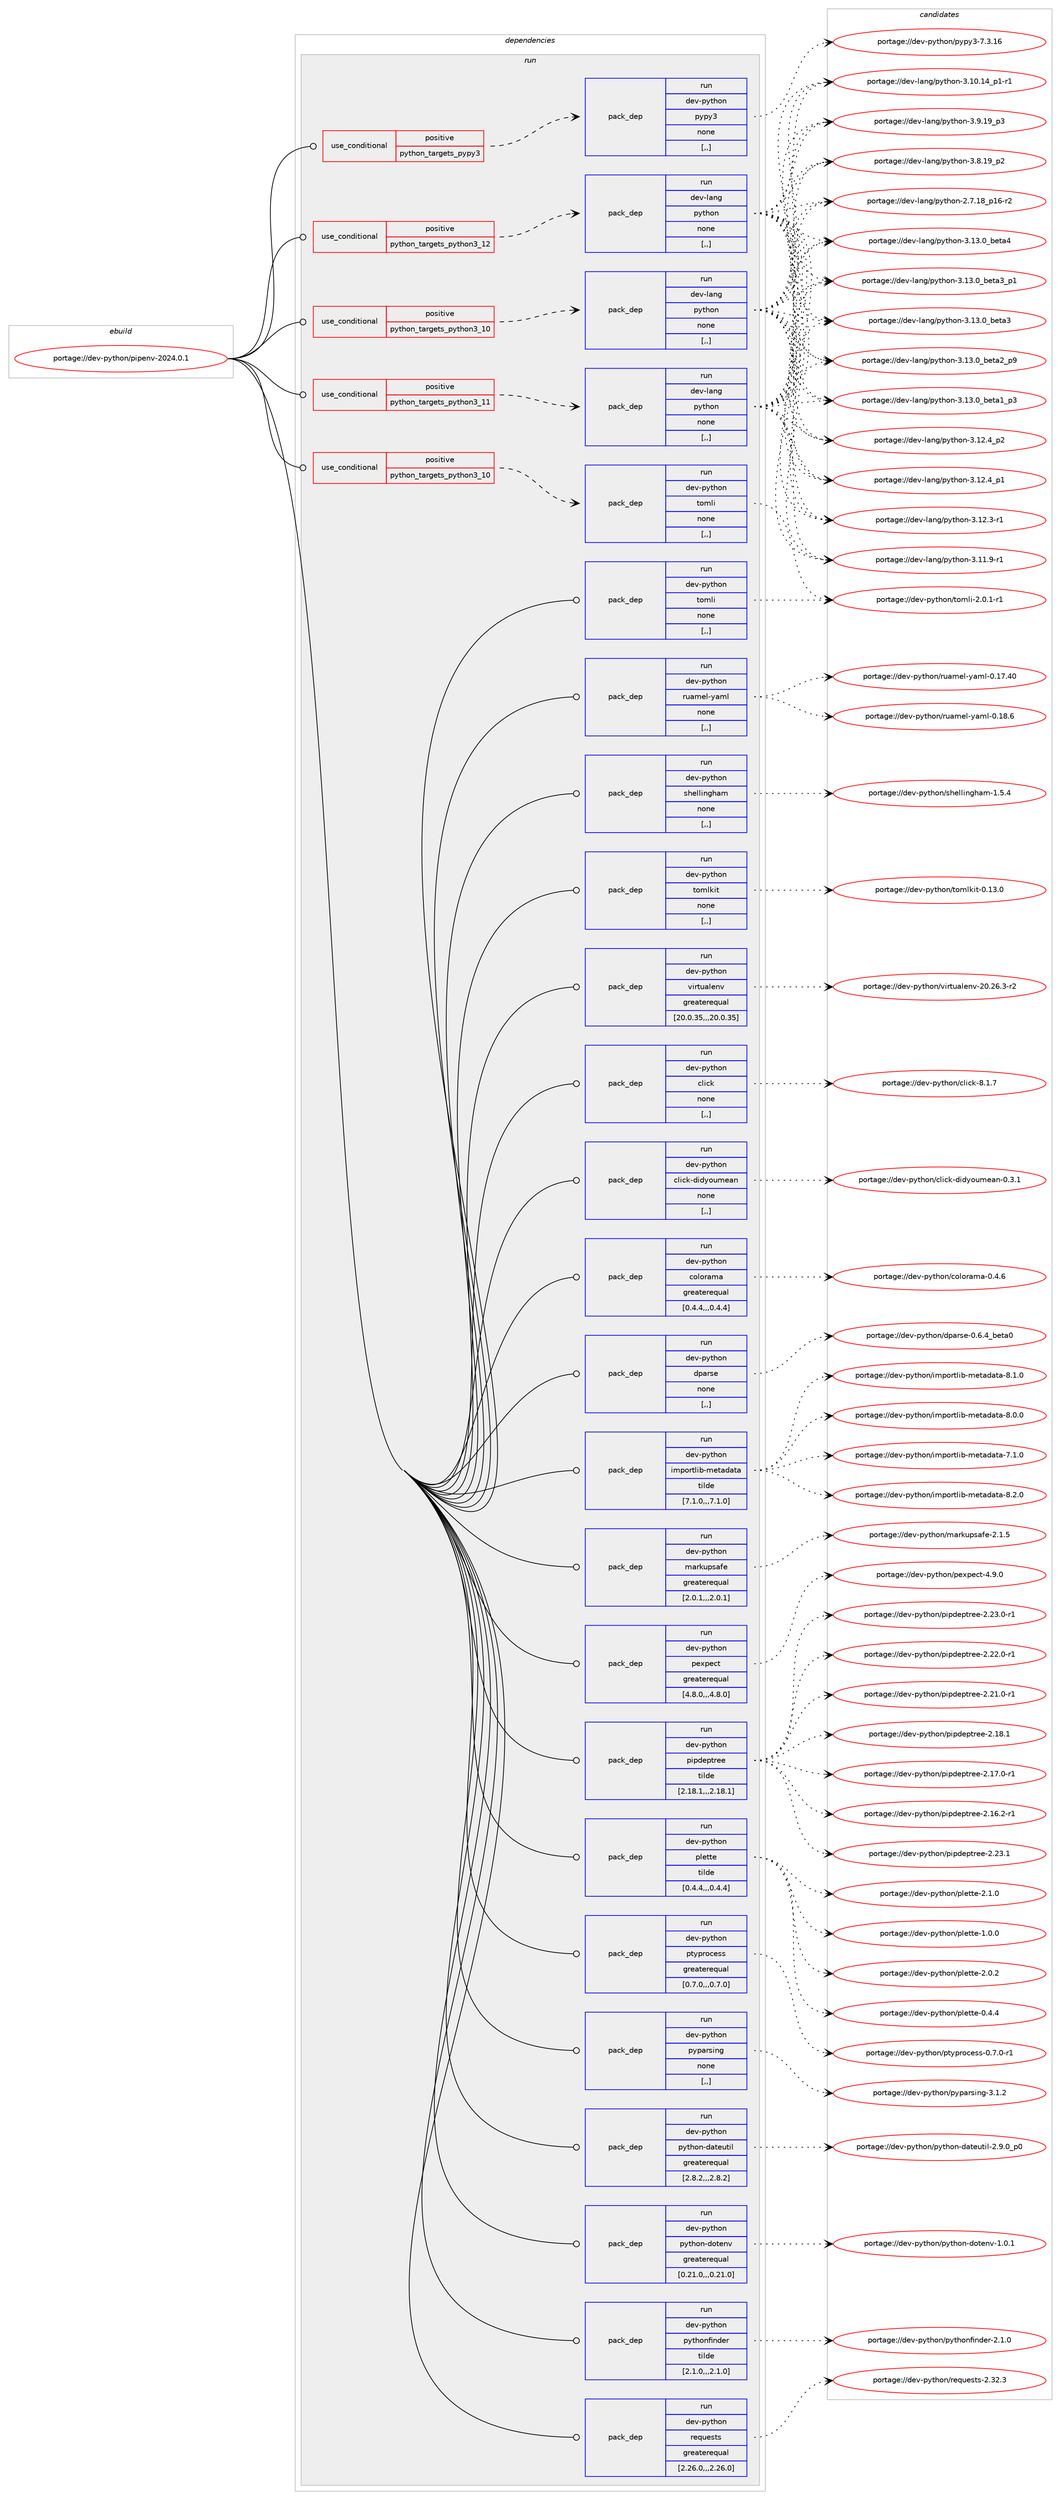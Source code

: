 digraph prolog {

# *************
# Graph options
# *************

newrank=true;
concentrate=true;
compound=true;
graph [rankdir=LR,fontname=Helvetica,fontsize=10,ranksep=1.5];#, ranksep=2.5, nodesep=0.2];
edge  [arrowhead=vee];
node  [fontname=Helvetica,fontsize=10];

# **********
# The ebuild
# **********

subgraph cluster_leftcol {
color=gray;
label=<<i>ebuild</i>>;
id [label="portage://dev-python/pipenv-2024.0.1", color=red, width=4, href="../dev-python/pipenv-2024.0.1.svg"];
}

# ****************
# The dependencies
# ****************

subgraph cluster_midcol {
color=gray;
label=<<i>dependencies</i>>;
subgraph cluster_compile {
fillcolor="#eeeeee";
style=filled;
label=<<i>compile</i>>;
}
subgraph cluster_compileandrun {
fillcolor="#eeeeee";
style=filled;
label=<<i>compile and run</i>>;
}
subgraph cluster_run {
fillcolor="#eeeeee";
style=filled;
label=<<i>run</i>>;
subgraph cond36135 {
dependency154809 [label=<<TABLE BORDER="0" CELLBORDER="1" CELLSPACING="0" CELLPADDING="4"><TR><TD ROWSPAN="3" CELLPADDING="10">use_conditional</TD></TR><TR><TD>positive</TD></TR><TR><TD>python_targets_pypy3</TD></TR></TABLE>>, shape=none, color=red];
subgraph pack117423 {
dependency154810 [label=<<TABLE BORDER="0" CELLBORDER="1" CELLSPACING="0" CELLPADDING="4" WIDTH="220"><TR><TD ROWSPAN="6" CELLPADDING="30">pack_dep</TD></TR><TR><TD WIDTH="110">run</TD></TR><TR><TD>dev-python</TD></TR><TR><TD>pypy3</TD></TR><TR><TD>none</TD></TR><TR><TD>[,,]</TD></TR></TABLE>>, shape=none, color=blue];
}
dependency154809:e -> dependency154810:w [weight=20,style="dashed",arrowhead="vee"];
}
id:e -> dependency154809:w [weight=20,style="solid",arrowhead="odot"];
subgraph cond36136 {
dependency154811 [label=<<TABLE BORDER="0" CELLBORDER="1" CELLSPACING="0" CELLPADDING="4"><TR><TD ROWSPAN="3" CELLPADDING="10">use_conditional</TD></TR><TR><TD>positive</TD></TR><TR><TD>python_targets_python3_10</TD></TR></TABLE>>, shape=none, color=red];
subgraph pack117424 {
dependency154812 [label=<<TABLE BORDER="0" CELLBORDER="1" CELLSPACING="0" CELLPADDING="4" WIDTH="220"><TR><TD ROWSPAN="6" CELLPADDING="30">pack_dep</TD></TR><TR><TD WIDTH="110">run</TD></TR><TR><TD>dev-lang</TD></TR><TR><TD>python</TD></TR><TR><TD>none</TD></TR><TR><TD>[,,]</TD></TR></TABLE>>, shape=none, color=blue];
}
dependency154811:e -> dependency154812:w [weight=20,style="dashed",arrowhead="vee"];
}
id:e -> dependency154811:w [weight=20,style="solid",arrowhead="odot"];
subgraph cond36137 {
dependency154813 [label=<<TABLE BORDER="0" CELLBORDER="1" CELLSPACING="0" CELLPADDING="4"><TR><TD ROWSPAN="3" CELLPADDING="10">use_conditional</TD></TR><TR><TD>positive</TD></TR><TR><TD>python_targets_python3_10</TD></TR></TABLE>>, shape=none, color=red];
subgraph pack117425 {
dependency154814 [label=<<TABLE BORDER="0" CELLBORDER="1" CELLSPACING="0" CELLPADDING="4" WIDTH="220"><TR><TD ROWSPAN="6" CELLPADDING="30">pack_dep</TD></TR><TR><TD WIDTH="110">run</TD></TR><TR><TD>dev-python</TD></TR><TR><TD>tomli</TD></TR><TR><TD>none</TD></TR><TR><TD>[,,]</TD></TR></TABLE>>, shape=none, color=blue];
}
dependency154813:e -> dependency154814:w [weight=20,style="dashed",arrowhead="vee"];
}
id:e -> dependency154813:w [weight=20,style="solid",arrowhead="odot"];
subgraph cond36138 {
dependency154815 [label=<<TABLE BORDER="0" CELLBORDER="1" CELLSPACING="0" CELLPADDING="4"><TR><TD ROWSPAN="3" CELLPADDING="10">use_conditional</TD></TR><TR><TD>positive</TD></TR><TR><TD>python_targets_python3_11</TD></TR></TABLE>>, shape=none, color=red];
subgraph pack117426 {
dependency154816 [label=<<TABLE BORDER="0" CELLBORDER="1" CELLSPACING="0" CELLPADDING="4" WIDTH="220"><TR><TD ROWSPAN="6" CELLPADDING="30">pack_dep</TD></TR><TR><TD WIDTH="110">run</TD></TR><TR><TD>dev-lang</TD></TR><TR><TD>python</TD></TR><TR><TD>none</TD></TR><TR><TD>[,,]</TD></TR></TABLE>>, shape=none, color=blue];
}
dependency154815:e -> dependency154816:w [weight=20,style="dashed",arrowhead="vee"];
}
id:e -> dependency154815:w [weight=20,style="solid",arrowhead="odot"];
subgraph cond36139 {
dependency154817 [label=<<TABLE BORDER="0" CELLBORDER="1" CELLSPACING="0" CELLPADDING="4"><TR><TD ROWSPAN="3" CELLPADDING="10">use_conditional</TD></TR><TR><TD>positive</TD></TR><TR><TD>python_targets_python3_12</TD></TR></TABLE>>, shape=none, color=red];
subgraph pack117427 {
dependency154818 [label=<<TABLE BORDER="0" CELLBORDER="1" CELLSPACING="0" CELLPADDING="4" WIDTH="220"><TR><TD ROWSPAN="6" CELLPADDING="30">pack_dep</TD></TR><TR><TD WIDTH="110">run</TD></TR><TR><TD>dev-lang</TD></TR><TR><TD>python</TD></TR><TR><TD>none</TD></TR><TR><TD>[,,]</TD></TR></TABLE>>, shape=none, color=blue];
}
dependency154817:e -> dependency154818:w [weight=20,style="dashed",arrowhead="vee"];
}
id:e -> dependency154817:w [weight=20,style="solid",arrowhead="odot"];
subgraph pack117428 {
dependency154819 [label=<<TABLE BORDER="0" CELLBORDER="1" CELLSPACING="0" CELLPADDING="4" WIDTH="220"><TR><TD ROWSPAN="6" CELLPADDING="30">pack_dep</TD></TR><TR><TD WIDTH="110">run</TD></TR><TR><TD>dev-python</TD></TR><TR><TD>click</TD></TR><TR><TD>none</TD></TR><TR><TD>[,,]</TD></TR></TABLE>>, shape=none, color=blue];
}
id:e -> dependency154819:w [weight=20,style="solid",arrowhead="odot"];
subgraph pack117429 {
dependency154820 [label=<<TABLE BORDER="0" CELLBORDER="1" CELLSPACING="0" CELLPADDING="4" WIDTH="220"><TR><TD ROWSPAN="6" CELLPADDING="30">pack_dep</TD></TR><TR><TD WIDTH="110">run</TD></TR><TR><TD>dev-python</TD></TR><TR><TD>click-didyoumean</TD></TR><TR><TD>none</TD></TR><TR><TD>[,,]</TD></TR></TABLE>>, shape=none, color=blue];
}
id:e -> dependency154820:w [weight=20,style="solid",arrowhead="odot"];
subgraph pack117430 {
dependency154821 [label=<<TABLE BORDER="0" CELLBORDER="1" CELLSPACING="0" CELLPADDING="4" WIDTH="220"><TR><TD ROWSPAN="6" CELLPADDING="30">pack_dep</TD></TR><TR><TD WIDTH="110">run</TD></TR><TR><TD>dev-python</TD></TR><TR><TD>colorama</TD></TR><TR><TD>greaterequal</TD></TR><TR><TD>[0.4.4,,,0.4.4]</TD></TR></TABLE>>, shape=none, color=blue];
}
id:e -> dependency154821:w [weight=20,style="solid",arrowhead="odot"];
subgraph pack117431 {
dependency154822 [label=<<TABLE BORDER="0" CELLBORDER="1" CELLSPACING="0" CELLPADDING="4" WIDTH="220"><TR><TD ROWSPAN="6" CELLPADDING="30">pack_dep</TD></TR><TR><TD WIDTH="110">run</TD></TR><TR><TD>dev-python</TD></TR><TR><TD>dparse</TD></TR><TR><TD>none</TD></TR><TR><TD>[,,]</TD></TR></TABLE>>, shape=none, color=blue];
}
id:e -> dependency154822:w [weight=20,style="solid",arrowhead="odot"];
subgraph pack117432 {
dependency154823 [label=<<TABLE BORDER="0" CELLBORDER="1" CELLSPACING="0" CELLPADDING="4" WIDTH="220"><TR><TD ROWSPAN="6" CELLPADDING="30">pack_dep</TD></TR><TR><TD WIDTH="110">run</TD></TR><TR><TD>dev-python</TD></TR><TR><TD>importlib-metadata</TD></TR><TR><TD>tilde</TD></TR><TR><TD>[7.1.0,,,7.1.0]</TD></TR></TABLE>>, shape=none, color=blue];
}
id:e -> dependency154823:w [weight=20,style="solid",arrowhead="odot"];
subgraph pack117433 {
dependency154824 [label=<<TABLE BORDER="0" CELLBORDER="1" CELLSPACING="0" CELLPADDING="4" WIDTH="220"><TR><TD ROWSPAN="6" CELLPADDING="30">pack_dep</TD></TR><TR><TD WIDTH="110">run</TD></TR><TR><TD>dev-python</TD></TR><TR><TD>markupsafe</TD></TR><TR><TD>greaterequal</TD></TR><TR><TD>[2.0.1,,,2.0.1]</TD></TR></TABLE>>, shape=none, color=blue];
}
id:e -> dependency154824:w [weight=20,style="solid",arrowhead="odot"];
subgraph pack117434 {
dependency154825 [label=<<TABLE BORDER="0" CELLBORDER="1" CELLSPACING="0" CELLPADDING="4" WIDTH="220"><TR><TD ROWSPAN="6" CELLPADDING="30">pack_dep</TD></TR><TR><TD WIDTH="110">run</TD></TR><TR><TD>dev-python</TD></TR><TR><TD>pexpect</TD></TR><TR><TD>greaterequal</TD></TR><TR><TD>[4.8.0,,,4.8.0]</TD></TR></TABLE>>, shape=none, color=blue];
}
id:e -> dependency154825:w [weight=20,style="solid",arrowhead="odot"];
subgraph pack117435 {
dependency154826 [label=<<TABLE BORDER="0" CELLBORDER="1" CELLSPACING="0" CELLPADDING="4" WIDTH="220"><TR><TD ROWSPAN="6" CELLPADDING="30">pack_dep</TD></TR><TR><TD WIDTH="110">run</TD></TR><TR><TD>dev-python</TD></TR><TR><TD>pipdeptree</TD></TR><TR><TD>tilde</TD></TR><TR><TD>[2.18.1,,,2.18.1]</TD></TR></TABLE>>, shape=none, color=blue];
}
id:e -> dependency154826:w [weight=20,style="solid",arrowhead="odot"];
subgraph pack117436 {
dependency154827 [label=<<TABLE BORDER="0" CELLBORDER="1" CELLSPACING="0" CELLPADDING="4" WIDTH="220"><TR><TD ROWSPAN="6" CELLPADDING="30">pack_dep</TD></TR><TR><TD WIDTH="110">run</TD></TR><TR><TD>dev-python</TD></TR><TR><TD>plette</TD></TR><TR><TD>tilde</TD></TR><TR><TD>[0.4.4,,,0.4.4]</TD></TR></TABLE>>, shape=none, color=blue];
}
id:e -> dependency154827:w [weight=20,style="solid",arrowhead="odot"];
subgraph pack117437 {
dependency154828 [label=<<TABLE BORDER="0" CELLBORDER="1" CELLSPACING="0" CELLPADDING="4" WIDTH="220"><TR><TD ROWSPAN="6" CELLPADDING="30">pack_dep</TD></TR><TR><TD WIDTH="110">run</TD></TR><TR><TD>dev-python</TD></TR><TR><TD>ptyprocess</TD></TR><TR><TD>greaterequal</TD></TR><TR><TD>[0.7.0,,,0.7.0]</TD></TR></TABLE>>, shape=none, color=blue];
}
id:e -> dependency154828:w [weight=20,style="solid",arrowhead="odot"];
subgraph pack117438 {
dependency154829 [label=<<TABLE BORDER="0" CELLBORDER="1" CELLSPACING="0" CELLPADDING="4" WIDTH="220"><TR><TD ROWSPAN="6" CELLPADDING="30">pack_dep</TD></TR><TR><TD WIDTH="110">run</TD></TR><TR><TD>dev-python</TD></TR><TR><TD>pyparsing</TD></TR><TR><TD>none</TD></TR><TR><TD>[,,]</TD></TR></TABLE>>, shape=none, color=blue];
}
id:e -> dependency154829:w [weight=20,style="solid",arrowhead="odot"];
subgraph pack117439 {
dependency154830 [label=<<TABLE BORDER="0" CELLBORDER="1" CELLSPACING="0" CELLPADDING="4" WIDTH="220"><TR><TD ROWSPAN="6" CELLPADDING="30">pack_dep</TD></TR><TR><TD WIDTH="110">run</TD></TR><TR><TD>dev-python</TD></TR><TR><TD>python-dateutil</TD></TR><TR><TD>greaterequal</TD></TR><TR><TD>[2.8.2,,,2.8.2]</TD></TR></TABLE>>, shape=none, color=blue];
}
id:e -> dependency154830:w [weight=20,style="solid",arrowhead="odot"];
subgraph pack117440 {
dependency154831 [label=<<TABLE BORDER="0" CELLBORDER="1" CELLSPACING="0" CELLPADDING="4" WIDTH="220"><TR><TD ROWSPAN="6" CELLPADDING="30">pack_dep</TD></TR><TR><TD WIDTH="110">run</TD></TR><TR><TD>dev-python</TD></TR><TR><TD>python-dotenv</TD></TR><TR><TD>greaterequal</TD></TR><TR><TD>[0.21.0,,,0.21.0]</TD></TR></TABLE>>, shape=none, color=blue];
}
id:e -> dependency154831:w [weight=20,style="solid",arrowhead="odot"];
subgraph pack117441 {
dependency154832 [label=<<TABLE BORDER="0" CELLBORDER="1" CELLSPACING="0" CELLPADDING="4" WIDTH="220"><TR><TD ROWSPAN="6" CELLPADDING="30">pack_dep</TD></TR><TR><TD WIDTH="110">run</TD></TR><TR><TD>dev-python</TD></TR><TR><TD>pythonfinder</TD></TR><TR><TD>tilde</TD></TR><TR><TD>[2.1.0,,,2.1.0]</TD></TR></TABLE>>, shape=none, color=blue];
}
id:e -> dependency154832:w [weight=20,style="solid",arrowhead="odot"];
subgraph pack117442 {
dependency154833 [label=<<TABLE BORDER="0" CELLBORDER="1" CELLSPACING="0" CELLPADDING="4" WIDTH="220"><TR><TD ROWSPAN="6" CELLPADDING="30">pack_dep</TD></TR><TR><TD WIDTH="110">run</TD></TR><TR><TD>dev-python</TD></TR><TR><TD>requests</TD></TR><TR><TD>greaterequal</TD></TR><TR><TD>[2.26.0,,,2.26.0]</TD></TR></TABLE>>, shape=none, color=blue];
}
id:e -> dependency154833:w [weight=20,style="solid",arrowhead="odot"];
subgraph pack117443 {
dependency154834 [label=<<TABLE BORDER="0" CELLBORDER="1" CELLSPACING="0" CELLPADDING="4" WIDTH="220"><TR><TD ROWSPAN="6" CELLPADDING="30">pack_dep</TD></TR><TR><TD WIDTH="110">run</TD></TR><TR><TD>dev-python</TD></TR><TR><TD>ruamel-yaml</TD></TR><TR><TD>none</TD></TR><TR><TD>[,,]</TD></TR></TABLE>>, shape=none, color=blue];
}
id:e -> dependency154834:w [weight=20,style="solid",arrowhead="odot"];
subgraph pack117444 {
dependency154835 [label=<<TABLE BORDER="0" CELLBORDER="1" CELLSPACING="0" CELLPADDING="4" WIDTH="220"><TR><TD ROWSPAN="6" CELLPADDING="30">pack_dep</TD></TR><TR><TD WIDTH="110">run</TD></TR><TR><TD>dev-python</TD></TR><TR><TD>shellingham</TD></TR><TR><TD>none</TD></TR><TR><TD>[,,]</TD></TR></TABLE>>, shape=none, color=blue];
}
id:e -> dependency154835:w [weight=20,style="solid",arrowhead="odot"];
subgraph pack117445 {
dependency154836 [label=<<TABLE BORDER="0" CELLBORDER="1" CELLSPACING="0" CELLPADDING="4" WIDTH="220"><TR><TD ROWSPAN="6" CELLPADDING="30">pack_dep</TD></TR><TR><TD WIDTH="110">run</TD></TR><TR><TD>dev-python</TD></TR><TR><TD>tomli</TD></TR><TR><TD>none</TD></TR><TR><TD>[,,]</TD></TR></TABLE>>, shape=none, color=blue];
}
id:e -> dependency154836:w [weight=20,style="solid",arrowhead="odot"];
subgraph pack117446 {
dependency154837 [label=<<TABLE BORDER="0" CELLBORDER="1" CELLSPACING="0" CELLPADDING="4" WIDTH="220"><TR><TD ROWSPAN="6" CELLPADDING="30">pack_dep</TD></TR><TR><TD WIDTH="110">run</TD></TR><TR><TD>dev-python</TD></TR><TR><TD>tomlkit</TD></TR><TR><TD>none</TD></TR><TR><TD>[,,]</TD></TR></TABLE>>, shape=none, color=blue];
}
id:e -> dependency154837:w [weight=20,style="solid",arrowhead="odot"];
subgraph pack117447 {
dependency154838 [label=<<TABLE BORDER="0" CELLBORDER="1" CELLSPACING="0" CELLPADDING="4" WIDTH="220"><TR><TD ROWSPAN="6" CELLPADDING="30">pack_dep</TD></TR><TR><TD WIDTH="110">run</TD></TR><TR><TD>dev-python</TD></TR><TR><TD>virtualenv</TD></TR><TR><TD>greaterequal</TD></TR><TR><TD>[20.0.35,,,20.0.35]</TD></TR></TABLE>>, shape=none, color=blue];
}
id:e -> dependency154838:w [weight=20,style="solid",arrowhead="odot"];
}
}

# **************
# The candidates
# **************

subgraph cluster_choices {
rank=same;
color=gray;
label=<<i>candidates</i>>;

subgraph choice117423 {
color=black;
nodesep=1;
choice10010111845112121116104111110471121211121215145554651464954 [label="portage://dev-python/pypy3-7.3.16", color=red, width=4,href="../dev-python/pypy3-7.3.16.svg"];
dependency154810:e -> choice10010111845112121116104111110471121211121215145554651464954:w [style=dotted,weight="100"];
}
subgraph choice117424 {
color=black;
nodesep=1;
choice1001011184510897110103471121211161041111104551464951464895981011169752 [label="portage://dev-lang/python-3.13.0_beta4", color=red, width=4,href="../dev-lang/python-3.13.0_beta4.svg"];
choice10010111845108971101034711212111610411111045514649514648959810111697519511249 [label="portage://dev-lang/python-3.13.0_beta3_p1", color=red, width=4,href="../dev-lang/python-3.13.0_beta3_p1.svg"];
choice1001011184510897110103471121211161041111104551464951464895981011169751 [label="portage://dev-lang/python-3.13.0_beta3", color=red, width=4,href="../dev-lang/python-3.13.0_beta3.svg"];
choice10010111845108971101034711212111610411111045514649514648959810111697509511257 [label="portage://dev-lang/python-3.13.0_beta2_p9", color=red, width=4,href="../dev-lang/python-3.13.0_beta2_p9.svg"];
choice10010111845108971101034711212111610411111045514649514648959810111697499511251 [label="portage://dev-lang/python-3.13.0_beta1_p3", color=red, width=4,href="../dev-lang/python-3.13.0_beta1_p3.svg"];
choice100101118451089711010347112121116104111110455146495046529511250 [label="portage://dev-lang/python-3.12.4_p2", color=red, width=4,href="../dev-lang/python-3.12.4_p2.svg"];
choice100101118451089711010347112121116104111110455146495046529511249 [label="portage://dev-lang/python-3.12.4_p1", color=red, width=4,href="../dev-lang/python-3.12.4_p1.svg"];
choice100101118451089711010347112121116104111110455146495046514511449 [label="portage://dev-lang/python-3.12.3-r1", color=red, width=4,href="../dev-lang/python-3.12.3-r1.svg"];
choice100101118451089711010347112121116104111110455146494946574511449 [label="portage://dev-lang/python-3.11.9-r1", color=red, width=4,href="../dev-lang/python-3.11.9-r1.svg"];
choice100101118451089711010347112121116104111110455146494846495295112494511449 [label="portage://dev-lang/python-3.10.14_p1-r1", color=red, width=4,href="../dev-lang/python-3.10.14_p1-r1.svg"];
choice100101118451089711010347112121116104111110455146574649579511251 [label="portage://dev-lang/python-3.9.19_p3", color=red, width=4,href="../dev-lang/python-3.9.19_p3.svg"];
choice100101118451089711010347112121116104111110455146564649579511250 [label="portage://dev-lang/python-3.8.19_p2", color=red, width=4,href="../dev-lang/python-3.8.19_p2.svg"];
choice100101118451089711010347112121116104111110455046554649569511249544511450 [label="portage://dev-lang/python-2.7.18_p16-r2", color=red, width=4,href="../dev-lang/python-2.7.18_p16-r2.svg"];
dependency154812:e -> choice1001011184510897110103471121211161041111104551464951464895981011169752:w [style=dotted,weight="100"];
dependency154812:e -> choice10010111845108971101034711212111610411111045514649514648959810111697519511249:w [style=dotted,weight="100"];
dependency154812:e -> choice1001011184510897110103471121211161041111104551464951464895981011169751:w [style=dotted,weight="100"];
dependency154812:e -> choice10010111845108971101034711212111610411111045514649514648959810111697509511257:w [style=dotted,weight="100"];
dependency154812:e -> choice10010111845108971101034711212111610411111045514649514648959810111697499511251:w [style=dotted,weight="100"];
dependency154812:e -> choice100101118451089711010347112121116104111110455146495046529511250:w [style=dotted,weight="100"];
dependency154812:e -> choice100101118451089711010347112121116104111110455146495046529511249:w [style=dotted,weight="100"];
dependency154812:e -> choice100101118451089711010347112121116104111110455146495046514511449:w [style=dotted,weight="100"];
dependency154812:e -> choice100101118451089711010347112121116104111110455146494946574511449:w [style=dotted,weight="100"];
dependency154812:e -> choice100101118451089711010347112121116104111110455146494846495295112494511449:w [style=dotted,weight="100"];
dependency154812:e -> choice100101118451089711010347112121116104111110455146574649579511251:w [style=dotted,weight="100"];
dependency154812:e -> choice100101118451089711010347112121116104111110455146564649579511250:w [style=dotted,weight="100"];
dependency154812:e -> choice100101118451089711010347112121116104111110455046554649569511249544511450:w [style=dotted,weight="100"];
}
subgraph choice117425 {
color=black;
nodesep=1;
choice10010111845112121116104111110471161111091081054550464846494511449 [label="portage://dev-python/tomli-2.0.1-r1", color=red, width=4,href="../dev-python/tomli-2.0.1-r1.svg"];
dependency154814:e -> choice10010111845112121116104111110471161111091081054550464846494511449:w [style=dotted,weight="100"];
}
subgraph choice117426 {
color=black;
nodesep=1;
choice1001011184510897110103471121211161041111104551464951464895981011169752 [label="portage://dev-lang/python-3.13.0_beta4", color=red, width=4,href="../dev-lang/python-3.13.0_beta4.svg"];
choice10010111845108971101034711212111610411111045514649514648959810111697519511249 [label="portage://dev-lang/python-3.13.0_beta3_p1", color=red, width=4,href="../dev-lang/python-3.13.0_beta3_p1.svg"];
choice1001011184510897110103471121211161041111104551464951464895981011169751 [label="portage://dev-lang/python-3.13.0_beta3", color=red, width=4,href="../dev-lang/python-3.13.0_beta3.svg"];
choice10010111845108971101034711212111610411111045514649514648959810111697509511257 [label="portage://dev-lang/python-3.13.0_beta2_p9", color=red, width=4,href="../dev-lang/python-3.13.0_beta2_p9.svg"];
choice10010111845108971101034711212111610411111045514649514648959810111697499511251 [label="portage://dev-lang/python-3.13.0_beta1_p3", color=red, width=4,href="../dev-lang/python-3.13.0_beta1_p3.svg"];
choice100101118451089711010347112121116104111110455146495046529511250 [label="portage://dev-lang/python-3.12.4_p2", color=red, width=4,href="../dev-lang/python-3.12.4_p2.svg"];
choice100101118451089711010347112121116104111110455146495046529511249 [label="portage://dev-lang/python-3.12.4_p1", color=red, width=4,href="../dev-lang/python-3.12.4_p1.svg"];
choice100101118451089711010347112121116104111110455146495046514511449 [label="portage://dev-lang/python-3.12.3-r1", color=red, width=4,href="../dev-lang/python-3.12.3-r1.svg"];
choice100101118451089711010347112121116104111110455146494946574511449 [label="portage://dev-lang/python-3.11.9-r1", color=red, width=4,href="../dev-lang/python-3.11.9-r1.svg"];
choice100101118451089711010347112121116104111110455146494846495295112494511449 [label="portage://dev-lang/python-3.10.14_p1-r1", color=red, width=4,href="../dev-lang/python-3.10.14_p1-r1.svg"];
choice100101118451089711010347112121116104111110455146574649579511251 [label="portage://dev-lang/python-3.9.19_p3", color=red, width=4,href="../dev-lang/python-3.9.19_p3.svg"];
choice100101118451089711010347112121116104111110455146564649579511250 [label="portage://dev-lang/python-3.8.19_p2", color=red, width=4,href="../dev-lang/python-3.8.19_p2.svg"];
choice100101118451089711010347112121116104111110455046554649569511249544511450 [label="portage://dev-lang/python-2.7.18_p16-r2", color=red, width=4,href="../dev-lang/python-2.7.18_p16-r2.svg"];
dependency154816:e -> choice1001011184510897110103471121211161041111104551464951464895981011169752:w [style=dotted,weight="100"];
dependency154816:e -> choice10010111845108971101034711212111610411111045514649514648959810111697519511249:w [style=dotted,weight="100"];
dependency154816:e -> choice1001011184510897110103471121211161041111104551464951464895981011169751:w [style=dotted,weight="100"];
dependency154816:e -> choice10010111845108971101034711212111610411111045514649514648959810111697509511257:w [style=dotted,weight="100"];
dependency154816:e -> choice10010111845108971101034711212111610411111045514649514648959810111697499511251:w [style=dotted,weight="100"];
dependency154816:e -> choice100101118451089711010347112121116104111110455146495046529511250:w [style=dotted,weight="100"];
dependency154816:e -> choice100101118451089711010347112121116104111110455146495046529511249:w [style=dotted,weight="100"];
dependency154816:e -> choice100101118451089711010347112121116104111110455146495046514511449:w [style=dotted,weight="100"];
dependency154816:e -> choice100101118451089711010347112121116104111110455146494946574511449:w [style=dotted,weight="100"];
dependency154816:e -> choice100101118451089711010347112121116104111110455146494846495295112494511449:w [style=dotted,weight="100"];
dependency154816:e -> choice100101118451089711010347112121116104111110455146574649579511251:w [style=dotted,weight="100"];
dependency154816:e -> choice100101118451089711010347112121116104111110455146564649579511250:w [style=dotted,weight="100"];
dependency154816:e -> choice100101118451089711010347112121116104111110455046554649569511249544511450:w [style=dotted,weight="100"];
}
subgraph choice117427 {
color=black;
nodesep=1;
choice1001011184510897110103471121211161041111104551464951464895981011169752 [label="portage://dev-lang/python-3.13.0_beta4", color=red, width=4,href="../dev-lang/python-3.13.0_beta4.svg"];
choice10010111845108971101034711212111610411111045514649514648959810111697519511249 [label="portage://dev-lang/python-3.13.0_beta3_p1", color=red, width=4,href="../dev-lang/python-3.13.0_beta3_p1.svg"];
choice1001011184510897110103471121211161041111104551464951464895981011169751 [label="portage://dev-lang/python-3.13.0_beta3", color=red, width=4,href="../dev-lang/python-3.13.0_beta3.svg"];
choice10010111845108971101034711212111610411111045514649514648959810111697509511257 [label="portage://dev-lang/python-3.13.0_beta2_p9", color=red, width=4,href="../dev-lang/python-3.13.0_beta2_p9.svg"];
choice10010111845108971101034711212111610411111045514649514648959810111697499511251 [label="portage://dev-lang/python-3.13.0_beta1_p3", color=red, width=4,href="../dev-lang/python-3.13.0_beta1_p3.svg"];
choice100101118451089711010347112121116104111110455146495046529511250 [label="portage://dev-lang/python-3.12.4_p2", color=red, width=4,href="../dev-lang/python-3.12.4_p2.svg"];
choice100101118451089711010347112121116104111110455146495046529511249 [label="portage://dev-lang/python-3.12.4_p1", color=red, width=4,href="../dev-lang/python-3.12.4_p1.svg"];
choice100101118451089711010347112121116104111110455146495046514511449 [label="portage://dev-lang/python-3.12.3-r1", color=red, width=4,href="../dev-lang/python-3.12.3-r1.svg"];
choice100101118451089711010347112121116104111110455146494946574511449 [label="portage://dev-lang/python-3.11.9-r1", color=red, width=4,href="../dev-lang/python-3.11.9-r1.svg"];
choice100101118451089711010347112121116104111110455146494846495295112494511449 [label="portage://dev-lang/python-3.10.14_p1-r1", color=red, width=4,href="../dev-lang/python-3.10.14_p1-r1.svg"];
choice100101118451089711010347112121116104111110455146574649579511251 [label="portage://dev-lang/python-3.9.19_p3", color=red, width=4,href="../dev-lang/python-3.9.19_p3.svg"];
choice100101118451089711010347112121116104111110455146564649579511250 [label="portage://dev-lang/python-3.8.19_p2", color=red, width=4,href="../dev-lang/python-3.8.19_p2.svg"];
choice100101118451089711010347112121116104111110455046554649569511249544511450 [label="portage://dev-lang/python-2.7.18_p16-r2", color=red, width=4,href="../dev-lang/python-2.7.18_p16-r2.svg"];
dependency154818:e -> choice1001011184510897110103471121211161041111104551464951464895981011169752:w [style=dotted,weight="100"];
dependency154818:e -> choice10010111845108971101034711212111610411111045514649514648959810111697519511249:w [style=dotted,weight="100"];
dependency154818:e -> choice1001011184510897110103471121211161041111104551464951464895981011169751:w [style=dotted,weight="100"];
dependency154818:e -> choice10010111845108971101034711212111610411111045514649514648959810111697509511257:w [style=dotted,weight="100"];
dependency154818:e -> choice10010111845108971101034711212111610411111045514649514648959810111697499511251:w [style=dotted,weight="100"];
dependency154818:e -> choice100101118451089711010347112121116104111110455146495046529511250:w [style=dotted,weight="100"];
dependency154818:e -> choice100101118451089711010347112121116104111110455146495046529511249:w [style=dotted,weight="100"];
dependency154818:e -> choice100101118451089711010347112121116104111110455146495046514511449:w [style=dotted,weight="100"];
dependency154818:e -> choice100101118451089711010347112121116104111110455146494946574511449:w [style=dotted,weight="100"];
dependency154818:e -> choice100101118451089711010347112121116104111110455146494846495295112494511449:w [style=dotted,weight="100"];
dependency154818:e -> choice100101118451089711010347112121116104111110455146574649579511251:w [style=dotted,weight="100"];
dependency154818:e -> choice100101118451089711010347112121116104111110455146564649579511250:w [style=dotted,weight="100"];
dependency154818:e -> choice100101118451089711010347112121116104111110455046554649569511249544511450:w [style=dotted,weight="100"];
}
subgraph choice117428 {
color=black;
nodesep=1;
choice10010111845112121116104111110479910810599107455646494655 [label="portage://dev-python/click-8.1.7", color=red, width=4,href="../dev-python/click-8.1.7.svg"];
dependency154819:e -> choice10010111845112121116104111110479910810599107455646494655:w [style=dotted,weight="100"];
}
subgraph choice117429 {
color=black;
nodesep=1;
choice100101118451121211161041111104799108105991074510010510012111111710910197110454846514649 [label="portage://dev-python/click-didyoumean-0.3.1", color=red, width=4,href="../dev-python/click-didyoumean-0.3.1.svg"];
dependency154820:e -> choice100101118451121211161041111104799108105991074510010510012111111710910197110454846514649:w [style=dotted,weight="100"];
}
subgraph choice117430 {
color=black;
nodesep=1;
choice1001011184511212111610411111047991111081111149710997454846524654 [label="portage://dev-python/colorama-0.4.6", color=red, width=4,href="../dev-python/colorama-0.4.6.svg"];
dependency154821:e -> choice1001011184511212111610411111047991111081111149710997454846524654:w [style=dotted,weight="100"];
}
subgraph choice117431 {
color=black;
nodesep=1;
choice10010111845112121116104111110471001129711411510145484654465295981011169748 [label="portage://dev-python/dparse-0.6.4_beta0", color=red, width=4,href="../dev-python/dparse-0.6.4_beta0.svg"];
dependency154822:e -> choice10010111845112121116104111110471001129711411510145484654465295981011169748:w [style=dotted,weight="100"];
}
subgraph choice117432 {
color=black;
nodesep=1;
choice10010111845112121116104111110471051091121111141161081059845109101116971009711697455646504648 [label="portage://dev-python/importlib-metadata-8.2.0", color=red, width=4,href="../dev-python/importlib-metadata-8.2.0.svg"];
choice10010111845112121116104111110471051091121111141161081059845109101116971009711697455646494648 [label="portage://dev-python/importlib-metadata-8.1.0", color=red, width=4,href="../dev-python/importlib-metadata-8.1.0.svg"];
choice10010111845112121116104111110471051091121111141161081059845109101116971009711697455646484648 [label="portage://dev-python/importlib-metadata-8.0.0", color=red, width=4,href="../dev-python/importlib-metadata-8.0.0.svg"];
choice10010111845112121116104111110471051091121111141161081059845109101116971009711697455546494648 [label="portage://dev-python/importlib-metadata-7.1.0", color=red, width=4,href="../dev-python/importlib-metadata-7.1.0.svg"];
dependency154823:e -> choice10010111845112121116104111110471051091121111141161081059845109101116971009711697455646504648:w [style=dotted,weight="100"];
dependency154823:e -> choice10010111845112121116104111110471051091121111141161081059845109101116971009711697455646494648:w [style=dotted,weight="100"];
dependency154823:e -> choice10010111845112121116104111110471051091121111141161081059845109101116971009711697455646484648:w [style=dotted,weight="100"];
dependency154823:e -> choice10010111845112121116104111110471051091121111141161081059845109101116971009711697455546494648:w [style=dotted,weight="100"];
}
subgraph choice117433 {
color=black;
nodesep=1;
choice10010111845112121116104111110471099711410711711211597102101455046494653 [label="portage://dev-python/markupsafe-2.1.5", color=red, width=4,href="../dev-python/markupsafe-2.1.5.svg"];
dependency154824:e -> choice10010111845112121116104111110471099711410711711211597102101455046494653:w [style=dotted,weight="100"];
}
subgraph choice117434 {
color=black;
nodesep=1;
choice100101118451121211161041111104711210112011210199116455246574648 [label="portage://dev-python/pexpect-4.9.0", color=red, width=4,href="../dev-python/pexpect-4.9.0.svg"];
dependency154825:e -> choice100101118451121211161041111104711210112011210199116455246574648:w [style=dotted,weight="100"];
}
subgraph choice117435 {
color=black;
nodesep=1;
choice100101118451121211161041111104711210511210010111211611410110145504650514649 [label="portage://dev-python/pipdeptree-2.23.1", color=red, width=4,href="../dev-python/pipdeptree-2.23.1.svg"];
choice1001011184511212111610411111047112105112100101112116114101101455046505146484511449 [label="portage://dev-python/pipdeptree-2.23.0-r1", color=red, width=4,href="../dev-python/pipdeptree-2.23.0-r1.svg"];
choice1001011184511212111610411111047112105112100101112116114101101455046505046484511449 [label="portage://dev-python/pipdeptree-2.22.0-r1", color=red, width=4,href="../dev-python/pipdeptree-2.22.0-r1.svg"];
choice1001011184511212111610411111047112105112100101112116114101101455046504946484511449 [label="portage://dev-python/pipdeptree-2.21.0-r1", color=red, width=4,href="../dev-python/pipdeptree-2.21.0-r1.svg"];
choice100101118451121211161041111104711210511210010111211611410110145504649564649 [label="portage://dev-python/pipdeptree-2.18.1", color=red, width=4,href="../dev-python/pipdeptree-2.18.1.svg"];
choice1001011184511212111610411111047112105112100101112116114101101455046495546484511449 [label="portage://dev-python/pipdeptree-2.17.0-r1", color=red, width=4,href="../dev-python/pipdeptree-2.17.0-r1.svg"];
choice1001011184511212111610411111047112105112100101112116114101101455046495446504511449 [label="portage://dev-python/pipdeptree-2.16.2-r1", color=red, width=4,href="../dev-python/pipdeptree-2.16.2-r1.svg"];
dependency154826:e -> choice100101118451121211161041111104711210511210010111211611410110145504650514649:w [style=dotted,weight="100"];
dependency154826:e -> choice1001011184511212111610411111047112105112100101112116114101101455046505146484511449:w [style=dotted,weight="100"];
dependency154826:e -> choice1001011184511212111610411111047112105112100101112116114101101455046505046484511449:w [style=dotted,weight="100"];
dependency154826:e -> choice1001011184511212111610411111047112105112100101112116114101101455046504946484511449:w [style=dotted,weight="100"];
dependency154826:e -> choice100101118451121211161041111104711210511210010111211611410110145504649564649:w [style=dotted,weight="100"];
dependency154826:e -> choice1001011184511212111610411111047112105112100101112116114101101455046495546484511449:w [style=dotted,weight="100"];
dependency154826:e -> choice1001011184511212111610411111047112105112100101112116114101101455046495446504511449:w [style=dotted,weight="100"];
}
subgraph choice117436 {
color=black;
nodesep=1;
choice1001011184511212111610411111047112108101116116101455046494648 [label="portage://dev-python/plette-2.1.0", color=red, width=4,href="../dev-python/plette-2.1.0.svg"];
choice1001011184511212111610411111047112108101116116101455046484650 [label="portage://dev-python/plette-2.0.2", color=red, width=4,href="../dev-python/plette-2.0.2.svg"];
choice1001011184511212111610411111047112108101116116101454946484648 [label="portage://dev-python/plette-1.0.0", color=red, width=4,href="../dev-python/plette-1.0.0.svg"];
choice1001011184511212111610411111047112108101116116101454846524652 [label="portage://dev-python/plette-0.4.4", color=red, width=4,href="../dev-python/plette-0.4.4.svg"];
dependency154827:e -> choice1001011184511212111610411111047112108101116116101455046494648:w [style=dotted,weight="100"];
dependency154827:e -> choice1001011184511212111610411111047112108101116116101455046484650:w [style=dotted,weight="100"];
dependency154827:e -> choice1001011184511212111610411111047112108101116116101454946484648:w [style=dotted,weight="100"];
dependency154827:e -> choice1001011184511212111610411111047112108101116116101454846524652:w [style=dotted,weight="100"];
}
subgraph choice117437 {
color=black;
nodesep=1;
choice1001011184511212111610411111047112116121112114111991011151154548465546484511449 [label="portage://dev-python/ptyprocess-0.7.0-r1", color=red, width=4,href="../dev-python/ptyprocess-0.7.0-r1.svg"];
dependency154828:e -> choice1001011184511212111610411111047112116121112114111991011151154548465546484511449:w [style=dotted,weight="100"];
}
subgraph choice117438 {
color=black;
nodesep=1;
choice100101118451121211161041111104711212111297114115105110103455146494650 [label="portage://dev-python/pyparsing-3.1.2", color=red, width=4,href="../dev-python/pyparsing-3.1.2.svg"];
dependency154829:e -> choice100101118451121211161041111104711212111297114115105110103455146494650:w [style=dotted,weight="100"];
}
subgraph choice117439 {
color=black;
nodesep=1;
choice100101118451121211161041111104711212111610411111045100971161011171161051084550465746489511248 [label="portage://dev-python/python-dateutil-2.9.0_p0", color=red, width=4,href="../dev-python/python-dateutil-2.9.0_p0.svg"];
dependency154830:e -> choice100101118451121211161041111104711212111610411111045100971161011171161051084550465746489511248:w [style=dotted,weight="100"];
}
subgraph choice117440 {
color=black;
nodesep=1;
choice100101118451121211161041111104711212111610411111045100111116101110118454946484649 [label="portage://dev-python/python-dotenv-1.0.1", color=red, width=4,href="../dev-python/python-dotenv-1.0.1.svg"];
dependency154831:e -> choice100101118451121211161041111104711212111610411111045100111116101110118454946484649:w [style=dotted,weight="100"];
}
subgraph choice117441 {
color=black;
nodesep=1;
choice1001011184511212111610411111047112121116104111110102105110100101114455046494648 [label="portage://dev-python/pythonfinder-2.1.0", color=red, width=4,href="../dev-python/pythonfinder-2.1.0.svg"];
dependency154832:e -> choice1001011184511212111610411111047112121116104111110102105110100101114455046494648:w [style=dotted,weight="100"];
}
subgraph choice117442 {
color=black;
nodesep=1;
choice100101118451121211161041111104711410111311710111511611545504651504651 [label="portage://dev-python/requests-2.32.3", color=red, width=4,href="../dev-python/requests-2.32.3.svg"];
dependency154833:e -> choice100101118451121211161041111104711410111311710111511611545504651504651:w [style=dotted,weight="100"];
}
subgraph choice117443 {
color=black;
nodesep=1;
choice100101118451121211161041111104711411797109101108451219710910845484649564654 [label="portage://dev-python/ruamel-yaml-0.18.6", color=red, width=4,href="../dev-python/ruamel-yaml-0.18.6.svg"];
choice10010111845112121116104111110471141179710910110845121971091084548464955465248 [label="portage://dev-python/ruamel-yaml-0.17.40", color=red, width=4,href="../dev-python/ruamel-yaml-0.17.40.svg"];
dependency154834:e -> choice100101118451121211161041111104711411797109101108451219710910845484649564654:w [style=dotted,weight="100"];
dependency154834:e -> choice10010111845112121116104111110471141179710910110845121971091084548464955465248:w [style=dotted,weight="100"];
}
subgraph choice117444 {
color=black;
nodesep=1;
choice100101118451121211161041111104711510410110810810511010310497109454946534652 [label="portage://dev-python/shellingham-1.5.4", color=red, width=4,href="../dev-python/shellingham-1.5.4.svg"];
dependency154835:e -> choice100101118451121211161041111104711510410110810810511010310497109454946534652:w [style=dotted,weight="100"];
}
subgraph choice117445 {
color=black;
nodesep=1;
choice10010111845112121116104111110471161111091081054550464846494511449 [label="portage://dev-python/tomli-2.0.1-r1", color=red, width=4,href="../dev-python/tomli-2.0.1-r1.svg"];
dependency154836:e -> choice10010111845112121116104111110471161111091081054550464846494511449:w [style=dotted,weight="100"];
}
subgraph choice117446 {
color=black;
nodesep=1;
choice100101118451121211161041111104711611110910810710511645484649514648 [label="portage://dev-python/tomlkit-0.13.0", color=red, width=4,href="../dev-python/tomlkit-0.13.0.svg"];
dependency154837:e -> choice100101118451121211161041111104711611110910810710511645484649514648:w [style=dotted,weight="100"];
}
subgraph choice117447 {
color=black;
nodesep=1;
choice10010111845112121116104111110471181051141161179710810111011845504846505446514511450 [label="portage://dev-python/virtualenv-20.26.3-r2", color=red, width=4,href="../dev-python/virtualenv-20.26.3-r2.svg"];
dependency154838:e -> choice10010111845112121116104111110471181051141161179710810111011845504846505446514511450:w [style=dotted,weight="100"];
}
}

}
